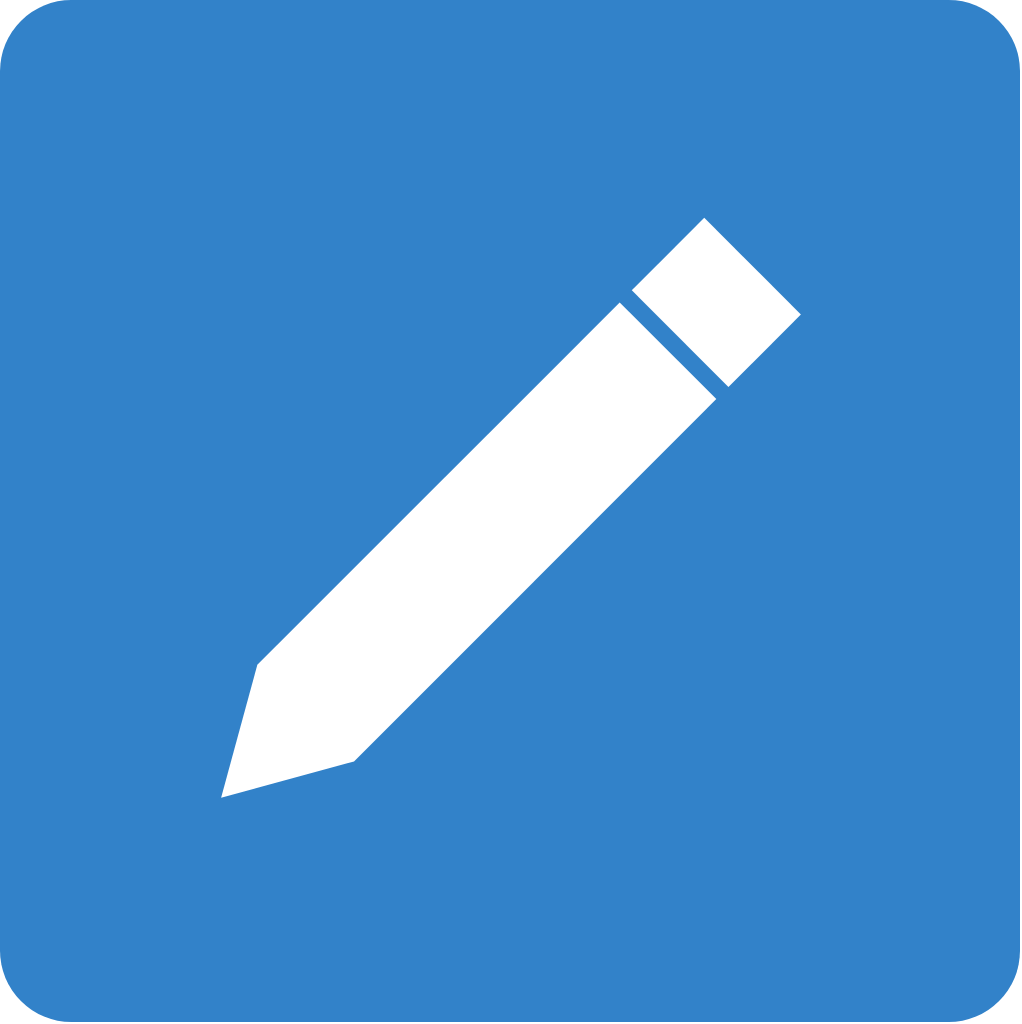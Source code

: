<mxfile version="11.3.0" type="device" pages="1"><diagram id="U6QbN8fT8c-NwlOyCDKC" name="Page-3"><mxGraphModel dx="833" dy="-120" grid="1" gridSize="10" guides="1" tooltips="1" connect="1" arrows="1" fold="1" page="1" pageScale="1" pageWidth="850" pageHeight="1100" math="0" shadow="0"><root><mxCell id="uANplCtawhUPPAWltyyo-0"/><mxCell id="uANplCtawhUPPAWltyyo-1" parent="uANplCtawhUPPAWltyyo-0"/><mxCell id="uANplCtawhUPPAWltyyo-2" value="" style="rounded=1;whiteSpace=wrap;html=1;arcSize=7;strokeColor=none;fillColor=#3282C9;" vertex="1" parent="uANplCtawhUPPAWltyyo-1"><mxGeometry x="1040" y="1440" width="510" height="511" as="geometry"/></mxCell><mxCell id="uANplCtawhUPPAWltyyo-3" value="" style="dashed=0;aspect=fixed;verticalLabelPosition=bottom;verticalAlign=top;align=center;shape=mxgraph.gmdl.edit;shadow=0;glass=0;strokeColor=none;fontColor=#000000;" vertex="1" parent="uANplCtawhUPPAWltyyo-1"><mxGeometry x="1150.553" y="1548.932" width="289.894" height="289.894" as="geometry"/></mxCell></root></mxGraphModel></diagram></mxfile>